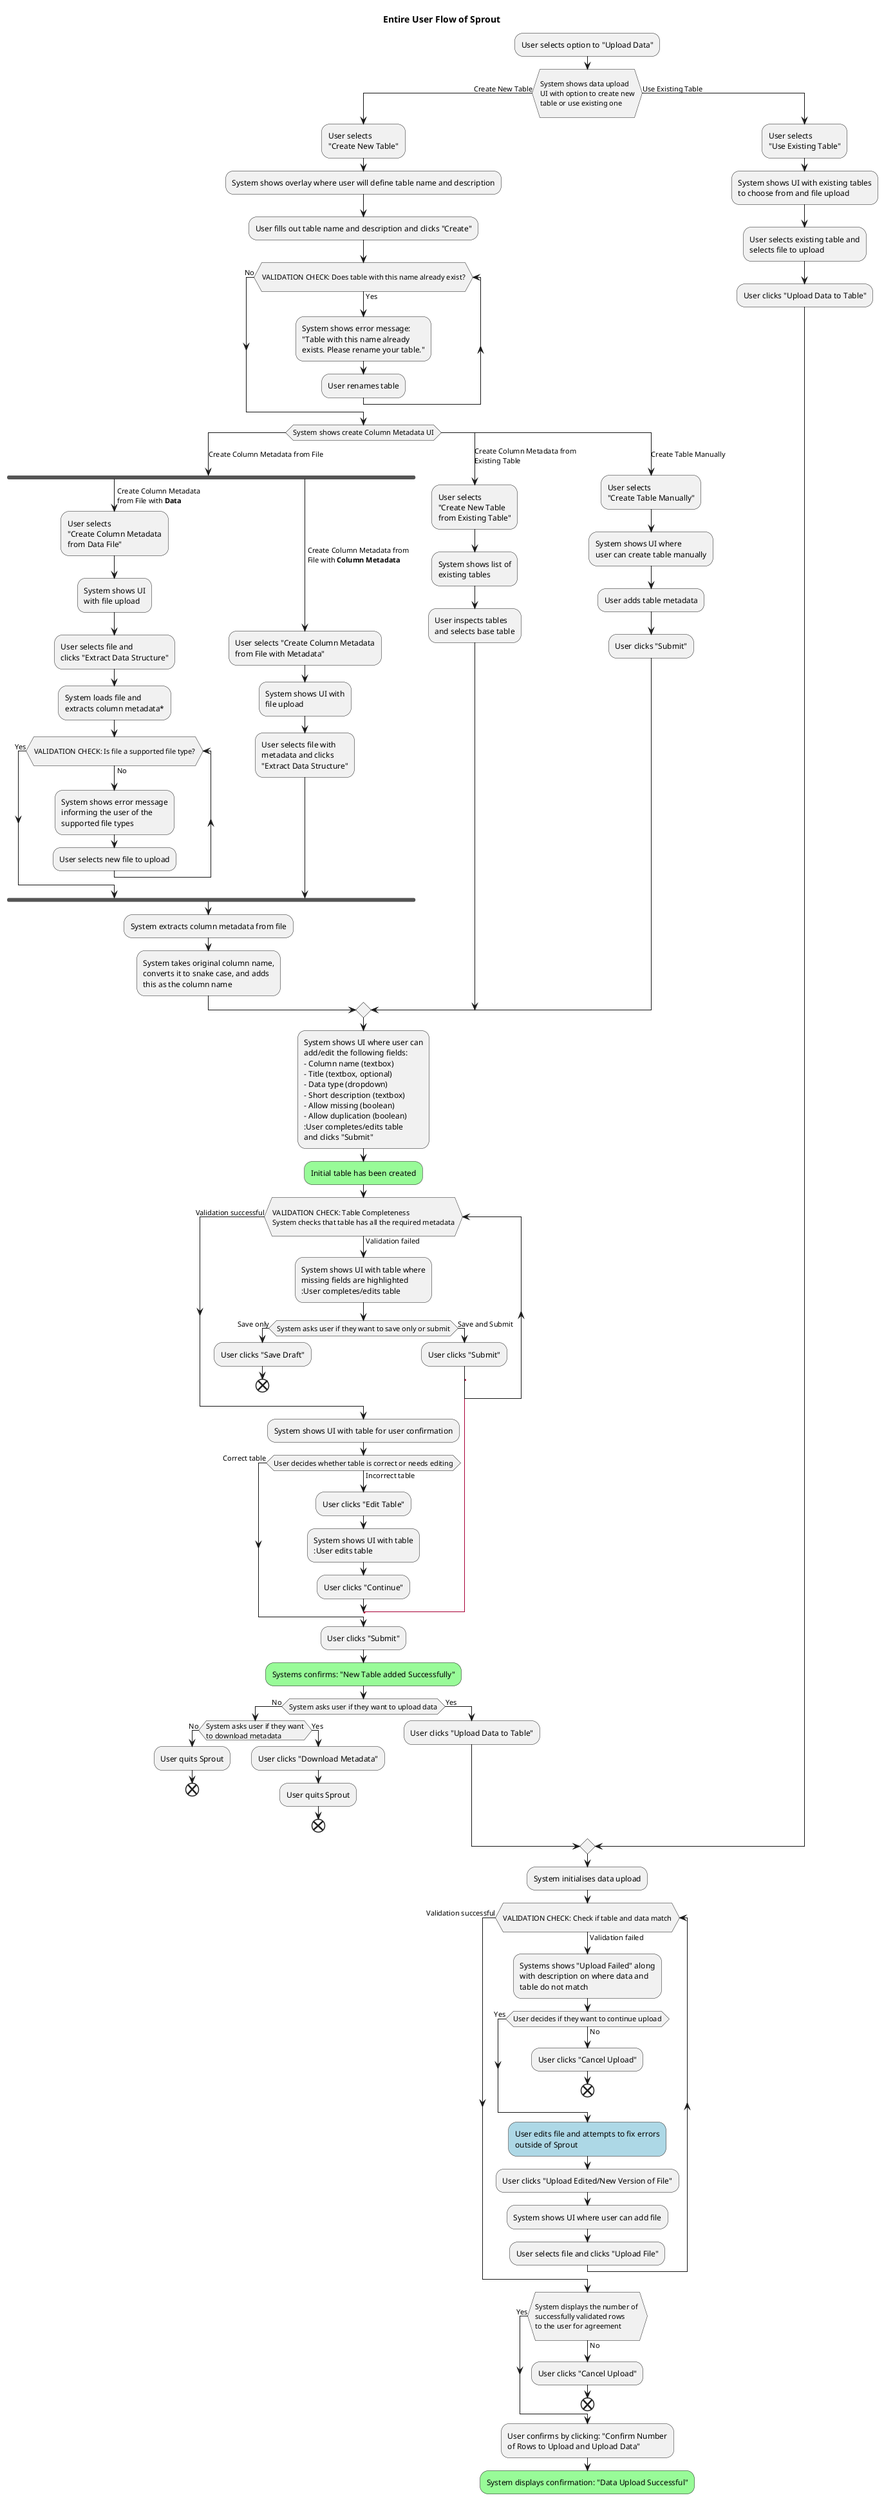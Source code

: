 @startuml user-flow

title Entire User Flow of Sprout

:User selects option to "Upload Data";
if (\nSystem shows data upload\nUI with option to create new\ntable or use existing one\n) then (Create New Table)
'table metadata creation start
  :User selects\n"Create New Table";
  :System shows overlay where user will define table name and description;
  :User fills out table name and description and clicks "Create";
  while (\nVALIDATION CHECK: Does table with this name already exist?\n) is (Yes)
    :System shows error message:
    "Table with this name already
    exists. Please rename your table.";
    :User renames table; 
  end while (No)
'table metadata creation end
'column metadata creation start
  switch (System shows create Column Metadata UI)
    case (Create Column Metadata from File)
    fork
      -> Create Column Metadata\nfrom File with **Data**;
      :User selects
      "Create Column Metadata
      from Data File";
      :System shows UI
      with file upload;
      :User selects file and
      clicks "Extract Data Structure";
      :System loads file and
      extracts column metadata*;
    while (\nVALIDATION CHECK: Is file a supported file type?\n) is (No)
      :System shows error message
      informing the user of the 
      supported file types;
      :User selects new file to upload;
    end while (Yes)
    fork again
      -> Create Column Metadata from\nFile with **Column Metadata**;
      :User selects "Create Column Metadata
      from File with Metadata";
      :System shows UI with
      file upload;
      :User selects file with
      metadata and clicks 
      "Extract Data Structure";
    end fork
      :System extracts column metadata from file;
      :System takes original column name,
      converts it to snake case, and adds
      this as the column name;
    case (Create Column Metadata from\nExisting Table)
      :User selects
      "Create New Table
      from Existing Table";
      :System shows list of
      existing tables;
      :User inspects tables
      and selects base table;
    case (Create Table Manually)
      :User selects
      "Create Table Manually";
      :System shows UI where
      user can create table manually;
      :User adds table metadata;
      :User clicks "Submit";
    endswitch
    :System shows UI where user can 
    add/edit the following fields:
    - Column name (textbox)
    - Title (textbox, optional)
    - Data type (dropdown)
    - Short description (textbox)
    - Allow missing (boolean) 
    - Allow duplication (boolean)
    :User completes/edits table
    and clicks "Submit";
'column metadata creation end
  #palegreen:Initial table has been created;
'validation table completeness start
   while (\nVALIDATION CHECK: Table Completeness\nSystem checks that table has all the required metadata\n) is (Validation failed)
    :System shows UI with table where
    missing fields are highlighted
    :User completes/edits table;
    if (System asks user if they want to save only or submit) then (Save only)
      :User clicks "Save Draft";
      end
    else (Save and Submit)
      :User clicks "Submit";
      label l
    endif
  end while (Validation successful)
  :System shows UI with table for user confirmation;
  while (User decides whether table is correct or needs editing) is (Incorrect table)
    :User clicks "Edit Table";
    :System shows UI with table
    :User edits table;
    :User clicks "Continue";
    goto l
   end while (Correct table)
   :User clicks "Submit";
  #palegreen:Systems confirms: "New Table added Successfully";
'validation table completeness end
'table created - continue to upload? start
  if (System asks user if they want to upload data) then (No)
    if (System asks user if they want\nto download metadata) then (No)
      :User quits Sprout; 
      end
    else (Yes)
      :User clicks "Download Metadata";
      :User quits Sprout;
      end
    endif
  else (Yes)
    :User clicks "Upload Data to Table";
  endif
'table created - continue to upload? end
'prepare to upload using existing table start
else (Use Existing Table)
    :User selects\n"Use Existing Table";
    :System shows UI with existing tables 
    to choose from and file upload;
    :User selects existing table and 
    selects file to upload;
    :User clicks "Upload Data to Table";
endif 
'prepare to upload using existing table end
'data upload start
:System initialises data upload;
while (\nVALIDATION CHECK: Check if table and data match\n) is (Validation failed)
  :Systems shows "Upload Failed" along\nwith description on where data and\ntable do not match;
    while (User decides if they want to continue upload) is (No)
        :User clicks "Cancel Upload";
        end
    end while (Yes);
  #LightBlue:User edits file and attempts to fix errors\noutside of Sprout;
  :User clicks "Upload Edited/New Version of File";
  :System shows UI where user can add file; 
  :User selects file and clicks "Upload File";
end while (Validation successful);
while (\nSystem displays the number of \nsuccessfully validated rows \nto the user for agreement\n) is (No)
  :User clicks "Cancel Upload";
  end
end while (Yes);
:User confirms by clicking: "Confirm Number\nof Rows to Upload and Upload Data";
#palegreen:System displays confirmation: "Data Upload Successful";
'data upload end

@enduml

